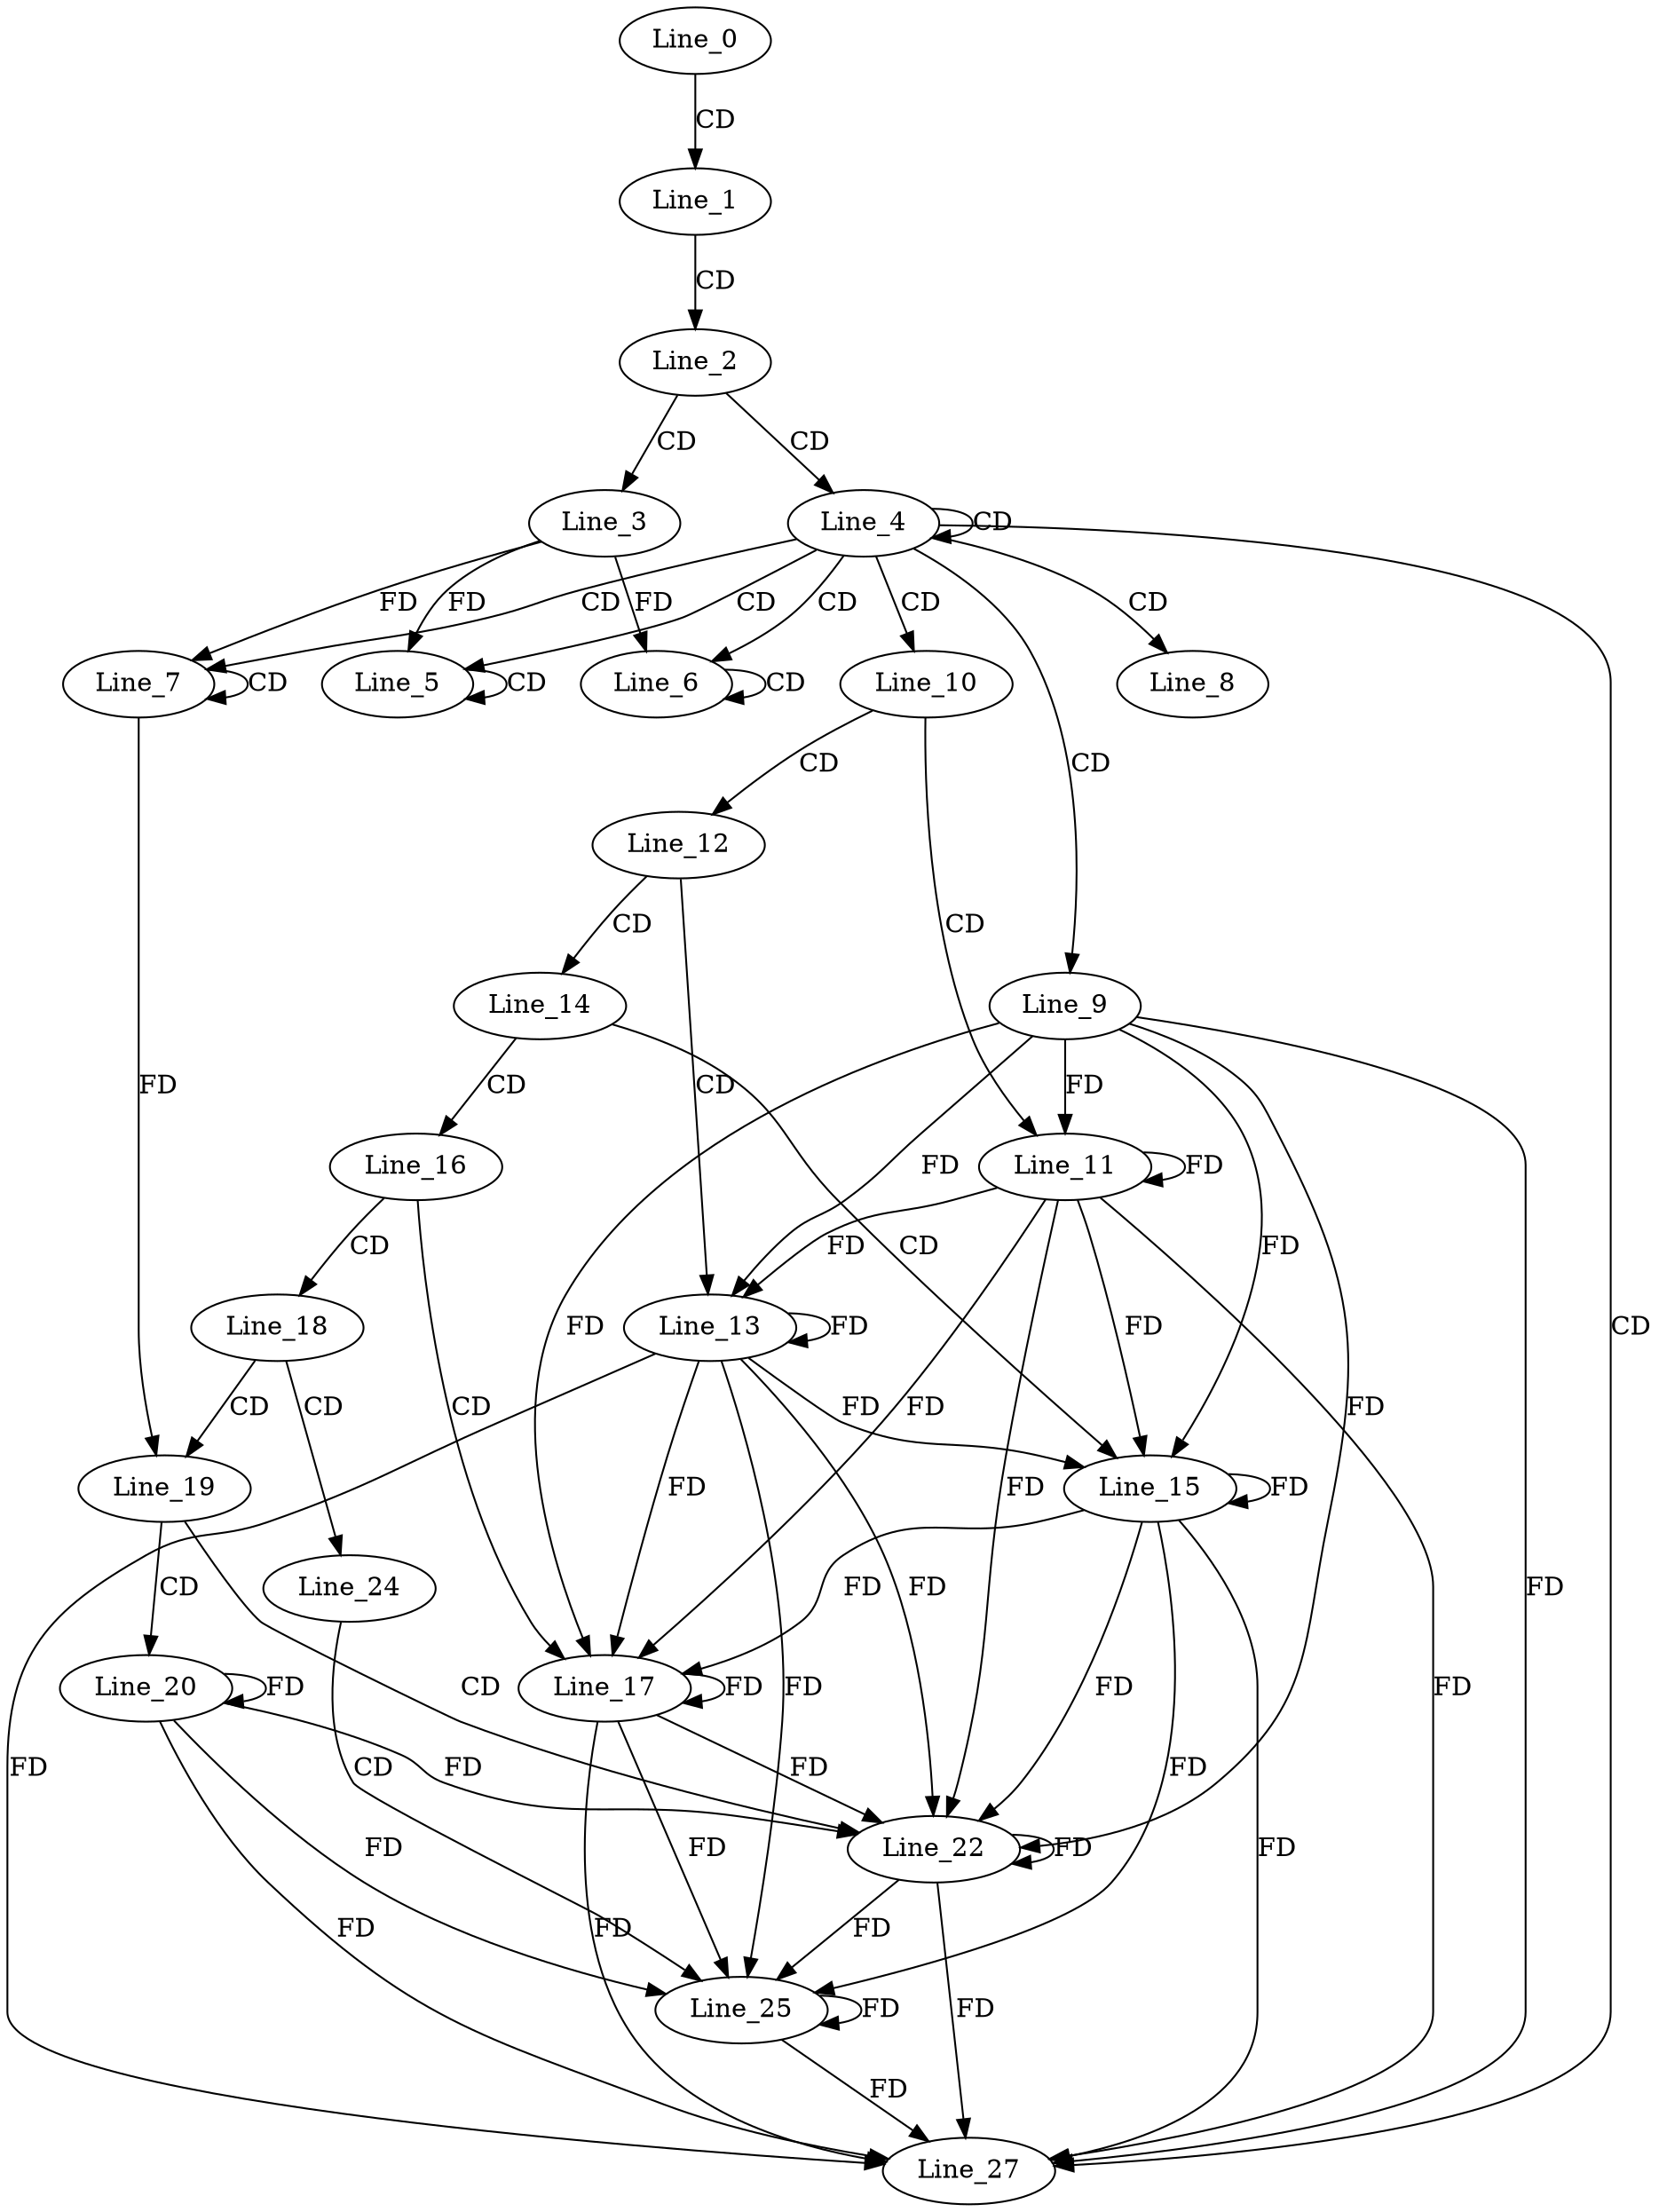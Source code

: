 digraph G {
  Line_0;
  Line_1;
  Line_2;
  Line_3;
  Line_4;
  Line_5;
  Line_5;
  Line_6;
  Line_6;
  Line_7;
  Line_7;
  Line_8;
  Line_9;
  Line_10;
  Line_11;
  Line_12;
  Line_13;
  Line_14;
  Line_15;
  Line_16;
  Line_17;
  Line_18;
  Line_19;
  Line_20;
  Line_22;
  Line_24;
  Line_25;
  Line_27;
  Line_0 -> Line_1 [ label="CD" ];
  Line_1 -> Line_2 [ label="CD" ];
  Line_2 -> Line_3 [ label="CD" ];
  Line_2 -> Line_4 [ label="CD" ];
  Line_4 -> Line_4 [ label="CD" ];
  Line_4 -> Line_5 [ label="CD" ];
  Line_5 -> Line_5 [ label="CD" ];
  Line_3 -> Line_5 [ label="FD" ];
  Line_4 -> Line_6 [ label="CD" ];
  Line_6 -> Line_6 [ label="CD" ];
  Line_3 -> Line_6 [ label="FD" ];
  Line_4 -> Line_7 [ label="CD" ];
  Line_7 -> Line_7 [ label="CD" ];
  Line_3 -> Line_7 [ label="FD" ];
  Line_4 -> Line_8 [ label="CD" ];
  Line_4 -> Line_9 [ label="CD" ];
  Line_4 -> Line_10 [ label="CD" ];
  Line_10 -> Line_11 [ label="CD" ];
  Line_9 -> Line_11 [ label="FD" ];
  Line_11 -> Line_11 [ label="FD" ];
  Line_10 -> Line_12 [ label="CD" ];
  Line_12 -> Line_13 [ label="CD" ];
  Line_9 -> Line_13 [ label="FD" ];
  Line_11 -> Line_13 [ label="FD" ];
  Line_13 -> Line_13 [ label="FD" ];
  Line_12 -> Line_14 [ label="CD" ];
  Line_14 -> Line_15 [ label="CD" ];
  Line_9 -> Line_15 [ label="FD" ];
  Line_11 -> Line_15 [ label="FD" ];
  Line_13 -> Line_15 [ label="FD" ];
  Line_15 -> Line_15 [ label="FD" ];
  Line_14 -> Line_16 [ label="CD" ];
  Line_16 -> Line_17 [ label="CD" ];
  Line_9 -> Line_17 [ label="FD" ];
  Line_11 -> Line_17 [ label="FD" ];
  Line_13 -> Line_17 [ label="FD" ];
  Line_15 -> Line_17 [ label="FD" ];
  Line_17 -> Line_17 [ label="FD" ];
  Line_16 -> Line_18 [ label="CD" ];
  Line_18 -> Line_19 [ label="CD" ];
  Line_7 -> Line_19 [ label="FD" ];
  Line_19 -> Line_20 [ label="CD" ];
  Line_20 -> Line_20 [ label="FD" ];
  Line_19 -> Line_22 [ label="CD" ];
  Line_9 -> Line_22 [ label="FD" ];
  Line_11 -> Line_22 [ label="FD" ];
  Line_13 -> Line_22 [ label="FD" ];
  Line_15 -> Line_22 [ label="FD" ];
  Line_17 -> Line_22 [ label="FD" ];
  Line_20 -> Line_22 [ label="FD" ];
  Line_22 -> Line_22 [ label="FD" ];
  Line_18 -> Line_24 [ label="CD" ];
  Line_24 -> Line_25 [ label="CD" ];
  Line_13 -> Line_25 [ label="FD" ];
  Line_15 -> Line_25 [ label="FD" ];
  Line_17 -> Line_25 [ label="FD" ];
  Line_20 -> Line_25 [ label="FD" ];
  Line_22 -> Line_25 [ label="FD" ];
  Line_25 -> Line_25 [ label="FD" ];
  Line_4 -> Line_27 [ label="CD" ];
  Line_9 -> Line_27 [ label="FD" ];
  Line_11 -> Line_27 [ label="FD" ];
  Line_13 -> Line_27 [ label="FD" ];
  Line_15 -> Line_27 [ label="FD" ];
  Line_17 -> Line_27 [ label="FD" ];
  Line_20 -> Line_27 [ label="FD" ];
  Line_22 -> Line_27 [ label="FD" ];
  Line_25 -> Line_27 [ label="FD" ];
}
